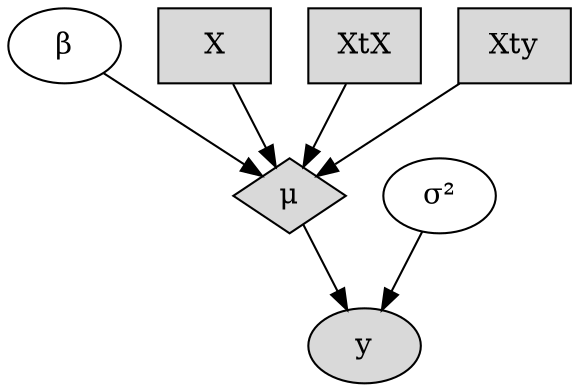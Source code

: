 digraph MambaModel {
	"β" [shape="ellipse"];
		"β" -> "μ";
	"σ²" [shape="ellipse"];
		"σ²" -> "y";
	"μ" [shape="diamond", fillcolor="gray85", style="filled"];
		"μ" -> "y";
	"X" [shape="box", fillcolor="gray85", style="filled"];
		"X" -> "μ";
	"XtX" [shape="box", fillcolor="gray85", style="filled"];
		"XtX" -> "μ";
	"Xty" [shape="box", fillcolor="gray85", style="filled"];
		"Xty" -> "μ";
	"y" [shape="ellipse", fillcolor="gray85", style="filled"];
}
